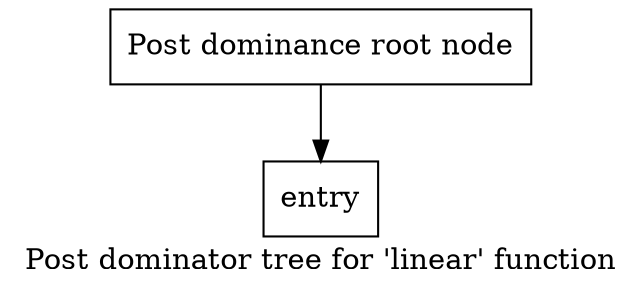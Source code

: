 digraph "Post dominator tree for 'linear' function" {
	label="Post dominator tree for 'linear' function";

	Node0x5604c9d63ac0 [shape=record,label="{Post dominance root node}"];
	Node0x5604c9d63ac0 -> Node0x5604c9d63f30;
	Node0x5604c9d63f30 [shape=record,label="{entry}"];
}
